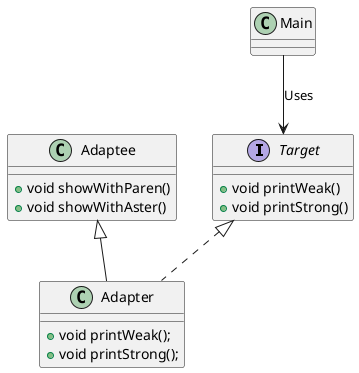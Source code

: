 @startuml

interface Target {
    +void printWeak()
    +void printStrong()
}

class Adaptee {
    +void showWithParen()
    +void showWithAster()
}

class Adapter extends Adaptee implements Target {
    +void printWeak();
    +void printStrong();
}

class Main
Main --> Target : Uses
@enduml